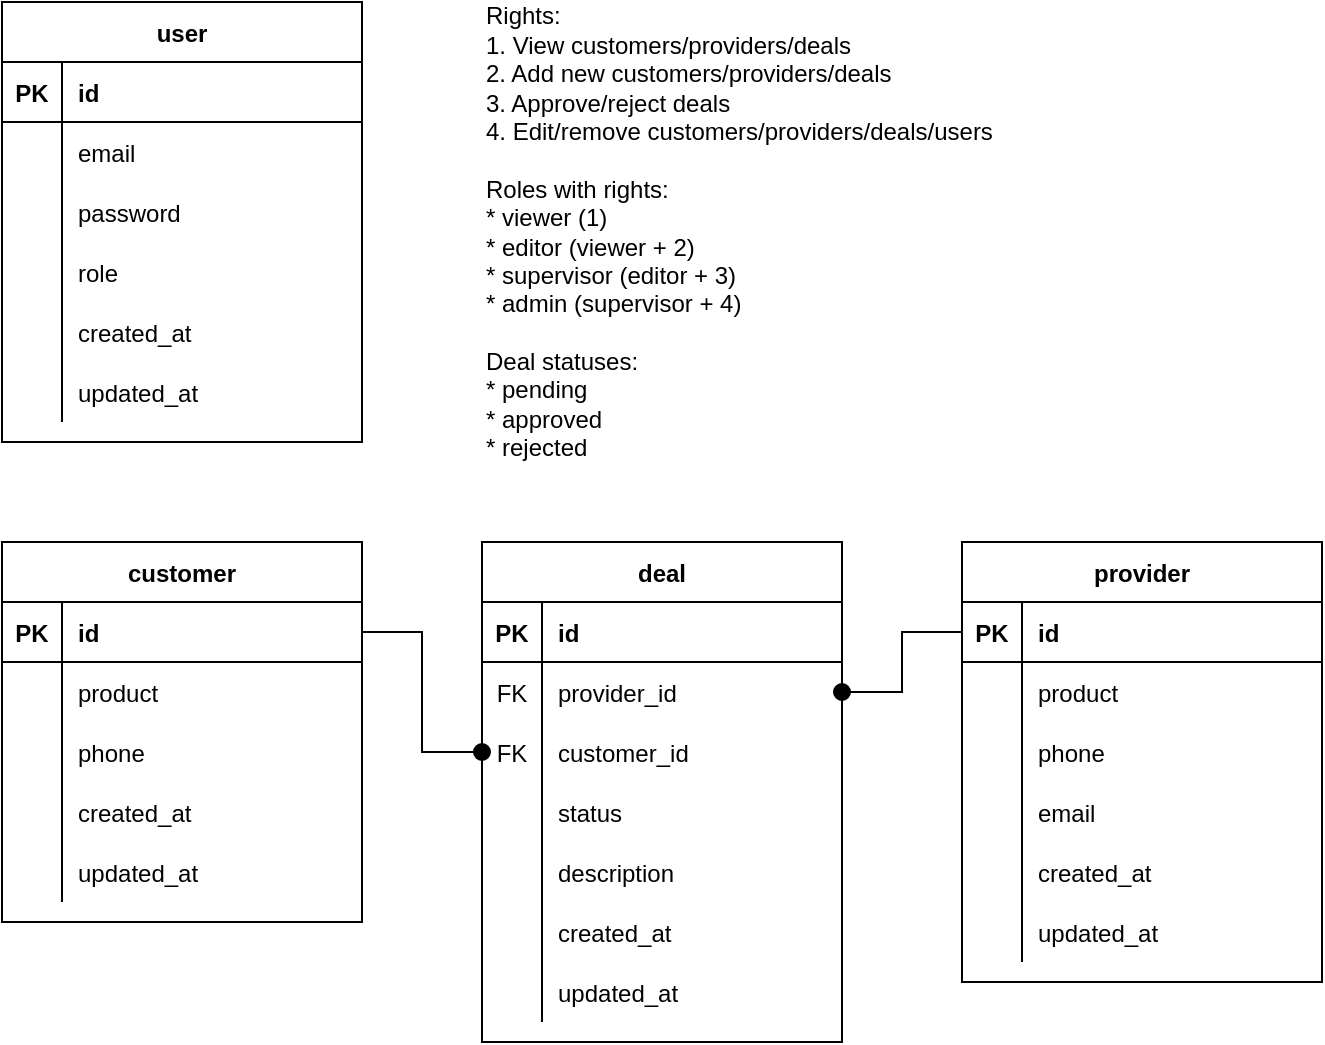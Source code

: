 <mxfile version="13.9.8" type="device"><diagram id="FwCqpKFdhwtBNasIxmiL" name="Page-1"><mxGraphModel dx="1185" dy="636" grid="1" gridSize="10" guides="1" tooltips="1" connect="1" arrows="1" fold="1" page="0" pageScale="1" pageWidth="827" pageHeight="1169" math="0" shadow="0"><root><mxCell id="0"/><mxCell id="1" parent="0"/><mxCell id="yBk7dU2vK7lkn8a_JFjO-26" value="customer" style="shape=table;startSize=30;container=1;collapsible=1;childLayout=tableLayout;fixedRows=1;rowLines=0;fontStyle=1;align=center;resizeLast=1;" parent="1" vertex="1"><mxGeometry y="390" width="180" height="190" as="geometry"/></mxCell><mxCell id="yBk7dU2vK7lkn8a_JFjO-27" value="" style="shape=partialRectangle;collapsible=0;dropTarget=0;pointerEvents=0;fillColor=none;top=0;left=0;bottom=1;right=0;points=[[0,0.5],[1,0.5]];portConstraint=eastwest;" parent="yBk7dU2vK7lkn8a_JFjO-26" vertex="1"><mxGeometry y="30" width="180" height="30" as="geometry"/></mxCell><mxCell id="yBk7dU2vK7lkn8a_JFjO-28" value="PK" style="shape=partialRectangle;connectable=0;fillColor=none;top=0;left=0;bottom=0;right=0;fontStyle=1;overflow=hidden;" parent="yBk7dU2vK7lkn8a_JFjO-27" vertex="1"><mxGeometry width="30" height="30" as="geometry"/></mxCell><mxCell id="yBk7dU2vK7lkn8a_JFjO-29" value="id" style="shape=partialRectangle;connectable=0;fillColor=none;top=0;left=0;bottom=0;right=0;align=left;spacingLeft=6;fontStyle=1;overflow=hidden;" parent="yBk7dU2vK7lkn8a_JFjO-27" vertex="1"><mxGeometry x="30" width="150" height="30" as="geometry"/></mxCell><mxCell id="yBk7dU2vK7lkn8a_JFjO-30" value="" style="shape=partialRectangle;collapsible=0;dropTarget=0;pointerEvents=0;fillColor=none;top=0;left=0;bottom=0;right=0;points=[[0,0.5],[1,0.5]];portConstraint=eastwest;" parent="yBk7dU2vK7lkn8a_JFjO-26" vertex="1"><mxGeometry y="60" width="180" height="30" as="geometry"/></mxCell><mxCell id="yBk7dU2vK7lkn8a_JFjO-31" value="" style="shape=partialRectangle;connectable=0;fillColor=none;top=0;left=0;bottom=0;right=0;editable=1;overflow=hidden;" parent="yBk7dU2vK7lkn8a_JFjO-30" vertex="1"><mxGeometry width="30" height="30" as="geometry"/></mxCell><mxCell id="yBk7dU2vK7lkn8a_JFjO-32" value="product" style="shape=partialRectangle;connectable=0;fillColor=none;top=0;left=0;bottom=0;right=0;align=left;spacingLeft=6;overflow=hidden;" parent="yBk7dU2vK7lkn8a_JFjO-30" vertex="1"><mxGeometry x="30" width="150" height="30" as="geometry"/></mxCell><mxCell id="yBk7dU2vK7lkn8a_JFjO-33" value="" style="shape=partialRectangle;collapsible=0;dropTarget=0;pointerEvents=0;fillColor=none;top=0;left=0;bottom=0;right=0;points=[[0,0.5],[1,0.5]];portConstraint=eastwest;" parent="yBk7dU2vK7lkn8a_JFjO-26" vertex="1"><mxGeometry y="90" width="180" height="30" as="geometry"/></mxCell><mxCell id="yBk7dU2vK7lkn8a_JFjO-34" value="" style="shape=partialRectangle;connectable=0;fillColor=none;top=0;left=0;bottom=0;right=0;editable=1;overflow=hidden;" parent="yBk7dU2vK7lkn8a_JFjO-33" vertex="1"><mxGeometry width="30" height="30" as="geometry"/></mxCell><mxCell id="yBk7dU2vK7lkn8a_JFjO-35" value="phone" style="shape=partialRectangle;connectable=0;fillColor=none;top=0;left=0;bottom=0;right=0;align=left;spacingLeft=6;overflow=hidden;" parent="yBk7dU2vK7lkn8a_JFjO-33" vertex="1"><mxGeometry x="30" width="150" height="30" as="geometry"/></mxCell><mxCell id="wxQJ96SUiN5ibdl6bc4A-12" value="" style="shape=partialRectangle;collapsible=0;dropTarget=0;pointerEvents=0;fillColor=none;top=0;left=0;bottom=0;right=0;points=[[0,0.5],[1,0.5]];portConstraint=eastwest;" vertex="1" parent="yBk7dU2vK7lkn8a_JFjO-26"><mxGeometry y="120" width="180" height="30" as="geometry"/></mxCell><mxCell id="wxQJ96SUiN5ibdl6bc4A-13" value="" style="shape=partialRectangle;connectable=0;fillColor=none;top=0;left=0;bottom=0;right=0;editable=1;overflow=hidden;" vertex="1" parent="wxQJ96SUiN5ibdl6bc4A-12"><mxGeometry width="30" height="30" as="geometry"/></mxCell><mxCell id="wxQJ96SUiN5ibdl6bc4A-14" value="created_at" style="shape=partialRectangle;connectable=0;fillColor=none;top=0;left=0;bottom=0;right=0;align=left;spacingLeft=6;overflow=hidden;" vertex="1" parent="wxQJ96SUiN5ibdl6bc4A-12"><mxGeometry x="30" width="150" height="30" as="geometry"/></mxCell><mxCell id="wxQJ96SUiN5ibdl6bc4A-15" value="" style="shape=partialRectangle;collapsible=0;dropTarget=0;pointerEvents=0;fillColor=none;top=0;left=0;bottom=0;right=0;points=[[0,0.5],[1,0.5]];portConstraint=eastwest;" vertex="1" parent="yBk7dU2vK7lkn8a_JFjO-26"><mxGeometry y="150" width="180" height="30" as="geometry"/></mxCell><mxCell id="wxQJ96SUiN5ibdl6bc4A-16" value="" style="shape=partialRectangle;connectable=0;fillColor=none;top=0;left=0;bottom=0;right=0;editable=1;overflow=hidden;" vertex="1" parent="wxQJ96SUiN5ibdl6bc4A-15"><mxGeometry width="30" height="30" as="geometry"/></mxCell><mxCell id="wxQJ96SUiN5ibdl6bc4A-17" value="updated_at" style="shape=partialRectangle;connectable=0;fillColor=none;top=0;left=0;bottom=0;right=0;align=left;spacingLeft=6;overflow=hidden;" vertex="1" parent="wxQJ96SUiN5ibdl6bc4A-15"><mxGeometry x="30" width="150" height="30" as="geometry"/></mxCell><mxCell id="yBk7dU2vK7lkn8a_JFjO-52" value="deal" style="shape=table;startSize=30;container=1;collapsible=1;childLayout=tableLayout;fixedRows=1;rowLines=0;fontStyle=1;align=center;resizeLast=1;" parent="1" vertex="1"><mxGeometry x="240" y="390" width="180" height="250" as="geometry"/></mxCell><mxCell id="yBk7dU2vK7lkn8a_JFjO-53" value="" style="shape=partialRectangle;collapsible=0;dropTarget=0;pointerEvents=0;fillColor=none;top=0;left=0;bottom=1;right=0;points=[[0,0.5],[1,0.5]];portConstraint=eastwest;" parent="yBk7dU2vK7lkn8a_JFjO-52" vertex="1"><mxGeometry y="30" width="180" height="30" as="geometry"/></mxCell><mxCell id="yBk7dU2vK7lkn8a_JFjO-54" value="PK" style="shape=partialRectangle;connectable=0;fillColor=none;top=0;left=0;bottom=0;right=0;fontStyle=1;overflow=hidden;" parent="yBk7dU2vK7lkn8a_JFjO-53" vertex="1"><mxGeometry width="30" height="30" as="geometry"/></mxCell><mxCell id="yBk7dU2vK7lkn8a_JFjO-55" value="id" style="shape=partialRectangle;connectable=0;fillColor=none;top=0;left=0;bottom=0;right=0;align=left;spacingLeft=6;fontStyle=1;overflow=hidden;" parent="yBk7dU2vK7lkn8a_JFjO-53" vertex="1"><mxGeometry x="30" width="150" height="30" as="geometry"/></mxCell><mxCell id="yBk7dU2vK7lkn8a_JFjO-71" value="" style="shape=partialRectangle;collapsible=0;dropTarget=0;pointerEvents=0;fillColor=none;top=0;left=0;bottom=0;right=0;points=[[0,0.5],[1,0.5]];portConstraint=eastwest;strokeColor=#000000;" parent="yBk7dU2vK7lkn8a_JFjO-52" vertex="1"><mxGeometry y="60" width="180" height="30" as="geometry"/></mxCell><mxCell id="yBk7dU2vK7lkn8a_JFjO-72" value="FK" style="shape=partialRectangle;connectable=0;fillColor=none;top=0;left=0;bottom=0;right=0;fontStyle=0;overflow=hidden;" parent="yBk7dU2vK7lkn8a_JFjO-71" vertex="1"><mxGeometry width="30" height="30" as="geometry"/></mxCell><mxCell id="yBk7dU2vK7lkn8a_JFjO-73" value="provider_id" style="shape=partialRectangle;connectable=0;fillColor=none;top=0;left=0;bottom=0;right=0;align=left;spacingLeft=6;fontStyle=0;overflow=hidden;" parent="yBk7dU2vK7lkn8a_JFjO-71" vertex="1"><mxGeometry x="30" width="150" height="30" as="geometry"/></mxCell><mxCell id="yBk7dU2vK7lkn8a_JFjO-68" value="" style="shape=partialRectangle;collapsible=0;dropTarget=0;pointerEvents=0;fillColor=none;top=0;left=0;bottom=0;right=0;points=[[0,0.5],[1,0.5]];portConstraint=eastwest;strokeColor=#000000;" parent="yBk7dU2vK7lkn8a_JFjO-52" vertex="1"><mxGeometry y="90" width="180" height="30" as="geometry"/></mxCell><mxCell id="yBk7dU2vK7lkn8a_JFjO-69" value="FK" style="shape=partialRectangle;connectable=0;fillColor=none;top=0;left=0;bottom=0;right=0;fontStyle=0;overflow=hidden;" parent="yBk7dU2vK7lkn8a_JFjO-68" vertex="1"><mxGeometry width="30" height="30" as="geometry"/></mxCell><mxCell id="yBk7dU2vK7lkn8a_JFjO-70" value="customer_id" style="shape=partialRectangle;connectable=0;fillColor=none;top=0;left=0;bottom=0;right=0;align=left;spacingLeft=6;fontStyle=0;overflow=hidden;" parent="yBk7dU2vK7lkn8a_JFjO-68" vertex="1"><mxGeometry x="30" width="150" height="30" as="geometry"/></mxCell><mxCell id="yBk7dU2vK7lkn8a_JFjO-56" value="" style="shape=partialRectangle;collapsible=0;dropTarget=0;pointerEvents=0;fillColor=none;top=0;left=0;bottom=0;right=0;points=[[0,0.5],[1,0.5]];portConstraint=eastwest;" parent="yBk7dU2vK7lkn8a_JFjO-52" vertex="1"><mxGeometry y="120" width="180" height="30" as="geometry"/></mxCell><mxCell id="yBk7dU2vK7lkn8a_JFjO-57" value="" style="shape=partialRectangle;connectable=0;fillColor=none;top=0;left=0;bottom=0;right=0;editable=1;overflow=hidden;" parent="yBk7dU2vK7lkn8a_JFjO-56" vertex="1"><mxGeometry width="30" height="30" as="geometry"/></mxCell><mxCell id="yBk7dU2vK7lkn8a_JFjO-58" value="status" style="shape=partialRectangle;connectable=0;fillColor=none;top=0;left=0;bottom=0;right=0;align=left;spacingLeft=6;overflow=hidden;" parent="yBk7dU2vK7lkn8a_JFjO-56" vertex="1"><mxGeometry x="30" width="150" height="30" as="geometry"/></mxCell><mxCell id="3smEjzgrhguyXXSFFBNW-1" value="" style="shape=partialRectangle;collapsible=0;dropTarget=0;pointerEvents=0;fillColor=none;top=0;left=0;bottom=0;right=0;points=[[0,0.5],[1,0.5]];portConstraint=eastwest;" parent="yBk7dU2vK7lkn8a_JFjO-52" vertex="1"><mxGeometry y="150" width="180" height="30" as="geometry"/></mxCell><mxCell id="3smEjzgrhguyXXSFFBNW-2" value="" style="shape=partialRectangle;connectable=0;fillColor=none;top=0;left=0;bottom=0;right=0;editable=1;overflow=hidden;" parent="3smEjzgrhguyXXSFFBNW-1" vertex="1"><mxGeometry width="30" height="30" as="geometry"/></mxCell><mxCell id="3smEjzgrhguyXXSFFBNW-3" value="description" style="shape=partialRectangle;connectable=0;fillColor=none;top=0;left=0;bottom=0;right=0;align=left;spacingLeft=6;overflow=hidden;" parent="3smEjzgrhguyXXSFFBNW-1" vertex="1"><mxGeometry x="30" width="150" height="30" as="geometry"/></mxCell><mxCell id="wxQJ96SUiN5ibdl6bc4A-18" value="" style="shape=partialRectangle;collapsible=0;dropTarget=0;pointerEvents=0;fillColor=none;top=0;left=0;bottom=0;right=0;points=[[0,0.5],[1,0.5]];portConstraint=eastwest;" vertex="1" parent="yBk7dU2vK7lkn8a_JFjO-52"><mxGeometry y="180" width="180" height="30" as="geometry"/></mxCell><mxCell id="wxQJ96SUiN5ibdl6bc4A-19" value="" style="shape=partialRectangle;connectable=0;fillColor=none;top=0;left=0;bottom=0;right=0;editable=1;overflow=hidden;" vertex="1" parent="wxQJ96SUiN5ibdl6bc4A-18"><mxGeometry width="30" height="30" as="geometry"/></mxCell><mxCell id="wxQJ96SUiN5ibdl6bc4A-20" value="created_at" style="shape=partialRectangle;connectable=0;fillColor=none;top=0;left=0;bottom=0;right=0;align=left;spacingLeft=6;overflow=hidden;" vertex="1" parent="wxQJ96SUiN5ibdl6bc4A-18"><mxGeometry x="30" width="150" height="30" as="geometry"/></mxCell><mxCell id="wxQJ96SUiN5ibdl6bc4A-21" value="" style="shape=partialRectangle;collapsible=0;dropTarget=0;pointerEvents=0;fillColor=none;top=0;left=0;bottom=0;right=0;points=[[0,0.5],[1,0.5]];portConstraint=eastwest;" vertex="1" parent="yBk7dU2vK7lkn8a_JFjO-52"><mxGeometry y="210" width="180" height="30" as="geometry"/></mxCell><mxCell id="wxQJ96SUiN5ibdl6bc4A-22" value="" style="shape=partialRectangle;connectable=0;fillColor=none;top=0;left=0;bottom=0;right=0;editable=1;overflow=hidden;" vertex="1" parent="wxQJ96SUiN5ibdl6bc4A-21"><mxGeometry width="30" height="30" as="geometry"/></mxCell><mxCell id="wxQJ96SUiN5ibdl6bc4A-23" value="updated_at" style="shape=partialRectangle;connectable=0;fillColor=none;top=0;left=0;bottom=0;right=0;align=left;spacingLeft=6;overflow=hidden;" vertex="1" parent="wxQJ96SUiN5ibdl6bc4A-21"><mxGeometry x="30" width="150" height="30" as="geometry"/></mxCell><mxCell id="yBk7dU2vK7lkn8a_JFjO-39" value="provider" style="shape=table;startSize=30;container=1;collapsible=1;childLayout=tableLayout;fixedRows=1;rowLines=0;fontStyle=1;align=center;resizeLast=1;" parent="1" vertex="1"><mxGeometry x="480" y="390" width="180" height="220" as="geometry"/></mxCell><mxCell id="yBk7dU2vK7lkn8a_JFjO-40" value="" style="shape=partialRectangle;collapsible=0;dropTarget=0;pointerEvents=0;fillColor=none;top=0;left=0;bottom=1;right=0;points=[[0,0.5],[1,0.5]];portConstraint=eastwest;" parent="yBk7dU2vK7lkn8a_JFjO-39" vertex="1"><mxGeometry y="30" width="180" height="30" as="geometry"/></mxCell><mxCell id="yBk7dU2vK7lkn8a_JFjO-41" value="PK" style="shape=partialRectangle;connectable=0;fillColor=none;top=0;left=0;bottom=0;right=0;fontStyle=1;overflow=hidden;" parent="yBk7dU2vK7lkn8a_JFjO-40" vertex="1"><mxGeometry width="30" height="30" as="geometry"/></mxCell><mxCell id="yBk7dU2vK7lkn8a_JFjO-42" value="id" style="shape=partialRectangle;connectable=0;fillColor=none;top=0;left=0;bottom=0;right=0;align=left;spacingLeft=6;fontStyle=1;overflow=hidden;" parent="yBk7dU2vK7lkn8a_JFjO-40" vertex="1"><mxGeometry x="30" width="150" height="30" as="geometry"/></mxCell><mxCell id="yBk7dU2vK7lkn8a_JFjO-43" value="" style="shape=partialRectangle;collapsible=0;dropTarget=0;pointerEvents=0;fillColor=none;top=0;left=0;bottom=0;right=0;points=[[0,0.5],[1,0.5]];portConstraint=eastwest;" parent="yBk7dU2vK7lkn8a_JFjO-39" vertex="1"><mxGeometry y="60" width="180" height="30" as="geometry"/></mxCell><mxCell id="yBk7dU2vK7lkn8a_JFjO-44" value="" style="shape=partialRectangle;connectable=0;fillColor=none;top=0;left=0;bottom=0;right=0;editable=1;overflow=hidden;" parent="yBk7dU2vK7lkn8a_JFjO-43" vertex="1"><mxGeometry width="30" height="30" as="geometry"/></mxCell><mxCell id="yBk7dU2vK7lkn8a_JFjO-45" value="product" style="shape=partialRectangle;connectable=0;fillColor=none;top=0;left=0;bottom=0;right=0;align=left;spacingLeft=6;overflow=hidden;" parent="yBk7dU2vK7lkn8a_JFjO-43" vertex="1"><mxGeometry x="30" width="150" height="30" as="geometry"/></mxCell><mxCell id="yBk7dU2vK7lkn8a_JFjO-46" value="" style="shape=partialRectangle;collapsible=0;dropTarget=0;pointerEvents=0;fillColor=none;top=0;left=0;bottom=0;right=0;points=[[0,0.5],[1,0.5]];portConstraint=eastwest;" parent="yBk7dU2vK7lkn8a_JFjO-39" vertex="1"><mxGeometry y="90" width="180" height="30" as="geometry"/></mxCell><mxCell id="yBk7dU2vK7lkn8a_JFjO-47" value="" style="shape=partialRectangle;connectable=0;fillColor=none;top=0;left=0;bottom=0;right=0;editable=1;overflow=hidden;" parent="yBk7dU2vK7lkn8a_JFjO-46" vertex="1"><mxGeometry width="30" height="30" as="geometry"/></mxCell><mxCell id="yBk7dU2vK7lkn8a_JFjO-48" value="phone" style="shape=partialRectangle;connectable=0;fillColor=none;top=0;left=0;bottom=0;right=0;align=left;spacingLeft=6;overflow=hidden;" parent="yBk7dU2vK7lkn8a_JFjO-46" vertex="1"><mxGeometry x="30" width="150" height="30" as="geometry"/></mxCell><mxCell id="yBk7dU2vK7lkn8a_JFjO-49" value="" style="shape=partialRectangle;collapsible=0;dropTarget=0;pointerEvents=0;fillColor=none;top=0;left=0;bottom=0;right=0;points=[[0,0.5],[1,0.5]];portConstraint=eastwest;" parent="yBk7dU2vK7lkn8a_JFjO-39" vertex="1"><mxGeometry y="120" width="180" height="30" as="geometry"/></mxCell><mxCell id="yBk7dU2vK7lkn8a_JFjO-50" value="" style="shape=partialRectangle;connectable=0;fillColor=none;top=0;left=0;bottom=0;right=0;editable=1;overflow=hidden;" parent="yBk7dU2vK7lkn8a_JFjO-49" vertex="1"><mxGeometry width="30" height="30" as="geometry"/></mxCell><mxCell id="yBk7dU2vK7lkn8a_JFjO-51" value="email" style="shape=partialRectangle;connectable=0;fillColor=none;top=0;left=0;bottom=0;right=0;align=left;spacingLeft=6;overflow=hidden;" parent="yBk7dU2vK7lkn8a_JFjO-49" vertex="1"><mxGeometry x="30" width="150" height="30" as="geometry"/></mxCell><mxCell id="wxQJ96SUiN5ibdl6bc4A-24" value="" style="shape=partialRectangle;collapsible=0;dropTarget=0;pointerEvents=0;fillColor=none;top=0;left=0;bottom=0;right=0;points=[[0,0.5],[1,0.5]];portConstraint=eastwest;" vertex="1" parent="yBk7dU2vK7lkn8a_JFjO-39"><mxGeometry y="150" width="180" height="30" as="geometry"/></mxCell><mxCell id="wxQJ96SUiN5ibdl6bc4A-25" value="" style="shape=partialRectangle;connectable=0;fillColor=none;top=0;left=0;bottom=0;right=0;editable=1;overflow=hidden;" vertex="1" parent="wxQJ96SUiN5ibdl6bc4A-24"><mxGeometry width="30" height="30" as="geometry"/></mxCell><mxCell id="wxQJ96SUiN5ibdl6bc4A-26" value="created_at" style="shape=partialRectangle;connectable=0;fillColor=none;top=0;left=0;bottom=0;right=0;align=left;spacingLeft=6;overflow=hidden;" vertex="1" parent="wxQJ96SUiN5ibdl6bc4A-24"><mxGeometry x="30" width="150" height="30" as="geometry"/></mxCell><mxCell id="wxQJ96SUiN5ibdl6bc4A-27" value="" style="shape=partialRectangle;collapsible=0;dropTarget=0;pointerEvents=0;fillColor=none;top=0;left=0;bottom=0;right=0;points=[[0,0.5],[1,0.5]];portConstraint=eastwest;" vertex="1" parent="yBk7dU2vK7lkn8a_JFjO-39"><mxGeometry y="180" width="180" height="30" as="geometry"/></mxCell><mxCell id="wxQJ96SUiN5ibdl6bc4A-28" value="" style="shape=partialRectangle;connectable=0;fillColor=none;top=0;left=0;bottom=0;right=0;editable=1;overflow=hidden;" vertex="1" parent="wxQJ96SUiN5ibdl6bc4A-27"><mxGeometry width="30" height="30" as="geometry"/></mxCell><mxCell id="wxQJ96SUiN5ibdl6bc4A-29" value="updated_at" style="shape=partialRectangle;connectable=0;fillColor=none;top=0;left=0;bottom=0;right=0;align=left;spacingLeft=6;overflow=hidden;" vertex="1" parent="wxQJ96SUiN5ibdl6bc4A-27"><mxGeometry x="30" width="150" height="30" as="geometry"/></mxCell><mxCell id="yBk7dU2vK7lkn8a_JFjO-13" value="user" style="shape=table;startSize=30;container=1;collapsible=1;childLayout=tableLayout;fixedRows=1;rowLines=0;fontStyle=1;align=center;resizeLast=1;" parent="1" vertex="1"><mxGeometry y="120" width="180" height="220" as="geometry"/></mxCell><mxCell id="yBk7dU2vK7lkn8a_JFjO-14" value="" style="shape=partialRectangle;collapsible=0;dropTarget=0;pointerEvents=0;fillColor=none;top=0;left=0;bottom=1;right=0;points=[[0,0.5],[1,0.5]];portConstraint=eastwest;" parent="yBk7dU2vK7lkn8a_JFjO-13" vertex="1"><mxGeometry y="30" width="180" height="30" as="geometry"/></mxCell><mxCell id="yBk7dU2vK7lkn8a_JFjO-15" value="PK" style="shape=partialRectangle;connectable=0;fillColor=none;top=0;left=0;bottom=0;right=0;fontStyle=1;overflow=hidden;" parent="yBk7dU2vK7lkn8a_JFjO-14" vertex="1"><mxGeometry width="30" height="30" as="geometry"/></mxCell><mxCell id="yBk7dU2vK7lkn8a_JFjO-16" value="id" style="shape=partialRectangle;connectable=0;fillColor=none;top=0;left=0;bottom=0;right=0;align=left;spacingLeft=6;fontStyle=1;overflow=hidden;" parent="yBk7dU2vK7lkn8a_JFjO-14" vertex="1"><mxGeometry x="30" width="150" height="30" as="geometry"/></mxCell><mxCell id="yBk7dU2vK7lkn8a_JFjO-23" value="" style="shape=partialRectangle;collapsible=0;dropTarget=0;pointerEvents=0;fillColor=none;top=0;left=0;bottom=0;right=0;points=[[0,0.5],[1,0.5]];portConstraint=eastwest;" parent="yBk7dU2vK7lkn8a_JFjO-13" vertex="1"><mxGeometry y="60" width="180" height="30" as="geometry"/></mxCell><mxCell id="yBk7dU2vK7lkn8a_JFjO-24" value="" style="shape=partialRectangle;connectable=0;fillColor=none;top=0;left=0;bottom=0;right=0;editable=1;overflow=hidden;" parent="yBk7dU2vK7lkn8a_JFjO-23" vertex="1"><mxGeometry width="30" height="30" as="geometry"/></mxCell><mxCell id="yBk7dU2vK7lkn8a_JFjO-25" value="email" style="shape=partialRectangle;connectable=0;fillColor=none;top=0;left=0;bottom=0;right=0;align=left;spacingLeft=6;overflow=hidden;" parent="yBk7dU2vK7lkn8a_JFjO-23" vertex="1"><mxGeometry x="30" width="150" height="30" as="geometry"/></mxCell><mxCell id="yBk7dU2vK7lkn8a_JFjO-17" value="" style="shape=partialRectangle;collapsible=0;dropTarget=0;pointerEvents=0;fillColor=none;top=0;left=0;bottom=0;right=0;points=[[0,0.5],[1,0.5]];portConstraint=eastwest;" parent="yBk7dU2vK7lkn8a_JFjO-13" vertex="1"><mxGeometry y="90" width="180" height="30" as="geometry"/></mxCell><mxCell id="yBk7dU2vK7lkn8a_JFjO-18" value="" style="shape=partialRectangle;connectable=0;fillColor=none;top=0;left=0;bottom=0;right=0;editable=1;overflow=hidden;" parent="yBk7dU2vK7lkn8a_JFjO-17" vertex="1"><mxGeometry width="30" height="30" as="geometry"/></mxCell><mxCell id="yBk7dU2vK7lkn8a_JFjO-19" value="password" style="shape=partialRectangle;connectable=0;fillColor=none;top=0;left=0;bottom=0;right=0;align=left;spacingLeft=6;overflow=hidden;" parent="yBk7dU2vK7lkn8a_JFjO-17" vertex="1"><mxGeometry x="30" width="150" height="30" as="geometry"/></mxCell><mxCell id="yBk7dU2vK7lkn8a_JFjO-20" value="" style="shape=partialRectangle;collapsible=0;dropTarget=0;pointerEvents=0;fillColor=none;top=0;left=0;bottom=0;right=0;points=[[0,0.5],[1,0.5]];portConstraint=eastwest;" parent="yBk7dU2vK7lkn8a_JFjO-13" vertex="1"><mxGeometry y="120" width="180" height="30" as="geometry"/></mxCell><mxCell id="yBk7dU2vK7lkn8a_JFjO-21" value="" style="shape=partialRectangle;connectable=0;fillColor=none;top=0;left=0;bottom=0;right=0;editable=1;overflow=hidden;" parent="yBk7dU2vK7lkn8a_JFjO-20" vertex="1"><mxGeometry width="30" height="30" as="geometry"/></mxCell><mxCell id="yBk7dU2vK7lkn8a_JFjO-22" value="role" style="shape=partialRectangle;connectable=0;fillColor=none;top=0;left=0;bottom=0;right=0;align=left;spacingLeft=6;overflow=hidden;" parent="yBk7dU2vK7lkn8a_JFjO-20" vertex="1"><mxGeometry x="30" width="150" height="30" as="geometry"/></mxCell><mxCell id="wxQJ96SUiN5ibdl6bc4A-4" value="" style="shape=partialRectangle;collapsible=0;dropTarget=0;pointerEvents=0;fillColor=none;top=0;left=0;bottom=0;right=0;points=[[0,0.5],[1,0.5]];portConstraint=eastwest;" vertex="1" parent="yBk7dU2vK7lkn8a_JFjO-13"><mxGeometry y="150" width="180" height="30" as="geometry"/></mxCell><mxCell id="wxQJ96SUiN5ibdl6bc4A-5" value="" style="shape=partialRectangle;connectable=0;fillColor=none;top=0;left=0;bottom=0;right=0;editable=1;overflow=hidden;" vertex="1" parent="wxQJ96SUiN5ibdl6bc4A-4"><mxGeometry width="30" height="30" as="geometry"/></mxCell><mxCell id="wxQJ96SUiN5ibdl6bc4A-6" value="created_at" style="shape=partialRectangle;connectable=0;fillColor=none;top=0;left=0;bottom=0;right=0;align=left;spacingLeft=6;overflow=hidden;" vertex="1" parent="wxQJ96SUiN5ibdl6bc4A-4"><mxGeometry x="30" width="150" height="30" as="geometry"/></mxCell><mxCell id="wxQJ96SUiN5ibdl6bc4A-7" value="" style="shape=partialRectangle;collapsible=0;dropTarget=0;pointerEvents=0;fillColor=none;top=0;left=0;bottom=0;right=0;points=[[0,0.5],[1,0.5]];portConstraint=eastwest;" vertex="1" parent="yBk7dU2vK7lkn8a_JFjO-13"><mxGeometry y="180" width="180" height="30" as="geometry"/></mxCell><mxCell id="wxQJ96SUiN5ibdl6bc4A-8" value="" style="shape=partialRectangle;connectable=0;fillColor=none;top=0;left=0;bottom=0;right=0;editable=1;overflow=hidden;" vertex="1" parent="wxQJ96SUiN5ibdl6bc4A-7"><mxGeometry width="30" height="30" as="geometry"/></mxCell><mxCell id="wxQJ96SUiN5ibdl6bc4A-9" value="updated_at" style="shape=partialRectangle;connectable=0;fillColor=none;top=0;left=0;bottom=0;right=0;align=left;spacingLeft=6;overflow=hidden;" vertex="1" parent="wxQJ96SUiN5ibdl6bc4A-7"><mxGeometry x="30" width="150" height="30" as="geometry"/></mxCell><mxCell id="cKP6FsxGe43zAE4zT2T6-1" style="edgeStyle=orthogonalEdgeStyle;rounded=0;orthogonalLoop=1;jettySize=auto;html=1;exitX=1;exitY=0.5;exitDx=0;exitDy=0;entryX=0;entryY=0.5;entryDx=0;entryDy=0;startArrow=none;startFill=0;endArrow=oval;endFill=1;endSize=8;startSize=8;" parent="1" source="yBk7dU2vK7lkn8a_JFjO-27" target="yBk7dU2vK7lkn8a_JFjO-68" edge="1"><mxGeometry relative="1" as="geometry"/></mxCell><mxCell id="cKP6FsxGe43zAE4zT2T6-2" style="edgeStyle=orthogonalEdgeStyle;rounded=0;orthogonalLoop=1;jettySize=auto;html=1;exitX=0;exitY=0.5;exitDx=0;exitDy=0;entryX=1;entryY=0.5;entryDx=0;entryDy=0;endArrow=oval;endFill=1;startArrow=none;startFill=0;endSize=8;startSize=8;targetPerimeterSpacing=0;" parent="1" source="yBk7dU2vK7lkn8a_JFjO-40" target="yBk7dU2vK7lkn8a_JFjO-71" edge="1"><mxGeometry relative="1" as="geometry"/></mxCell><mxCell id="wxQJ96SUiN5ibdl6bc4A-1" value="&lt;div align=&quot;left&quot;&gt;Rights:&lt;/div&gt;&lt;div align=&quot;left&quot;&gt;1. View customers/providers/deals&lt;/div&gt;&lt;div align=&quot;left&quot;&gt;2. Add new customers/providers/deals&lt;br&gt;&lt;/div&gt;&lt;div align=&quot;left&quot;&gt;3. Approve/reject deals&lt;/div&gt;&lt;div align=&quot;left&quot;&gt;4. Edit/remove customers/providers/deals/users&lt;/div&gt;&lt;div align=&quot;left&quot;&gt;&lt;br&gt;&lt;/div&gt;&lt;div align=&quot;left&quot;&gt;Roles with rights:&lt;/div&gt;&lt;div align=&quot;left&quot;&gt;* viewer (1)&lt;br&gt;* editor (viewer + 2) &lt;br&gt;* supervisor (editor + 3)&lt;/div&gt;&lt;div align=&quot;left&quot;&gt;* admin (supervisor + 4)&lt;br&gt;&lt;/div&gt;&lt;div align=&quot;left&quot;&gt;&lt;br&gt;&lt;/div&gt;&lt;div align=&quot;left&quot;&gt;&lt;div align=&quot;left&quot;&gt;Deal statuses:&lt;br&gt;* pending&lt;br&gt;* approved&lt;br&gt;* rejected&lt;/div&gt;&lt;/div&gt;" style="text;html=1;align=left;verticalAlign=middle;resizable=0;points=[];autosize=1;" vertex="1" parent="1"><mxGeometry x="240" y="120" width="270" height="230" as="geometry"/></mxCell></root></mxGraphModel></diagram></mxfile>